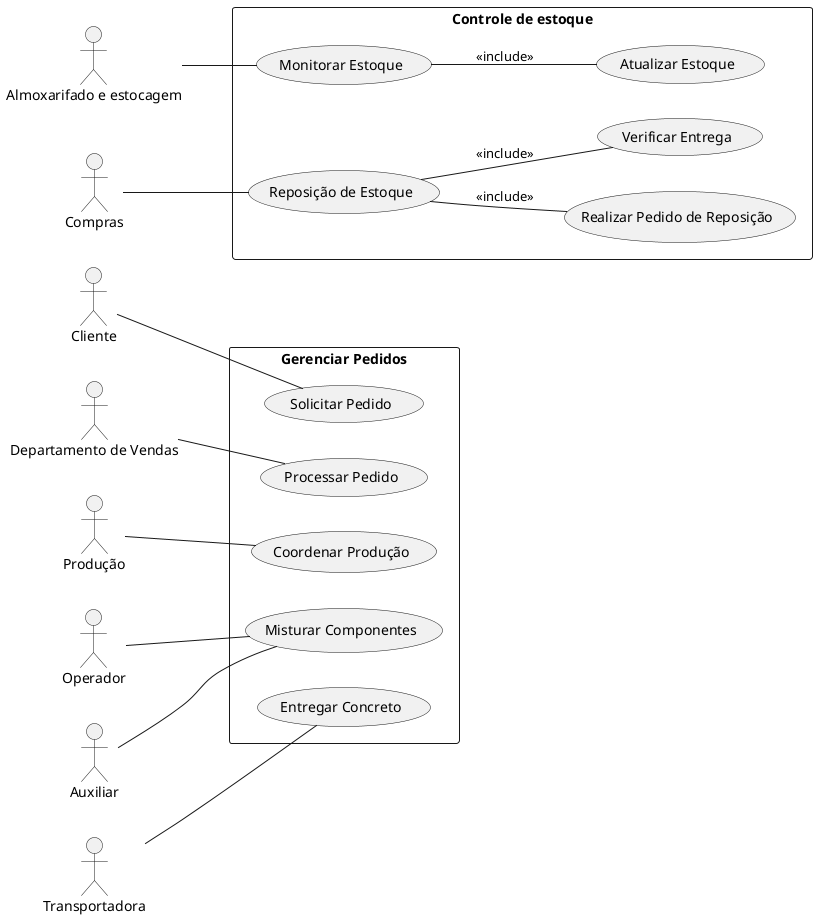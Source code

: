 @startuml
left to right direction

actor Cliente
actor "Departamento de Vendas" as Vendas
actor Produção
actor "Almoxarifado e estocagem" as Almoxarifado
actor Compras
actor Operador
actor Auxiliar
actor Transportadora

rectangle "Gerenciar Pedidos" {
  Cliente -- (Solicitar Pedido)
  Vendas -- (Processar Pedido)
  Produção -- (Coordenar Produção)
  Operador -- (Misturar Componentes)
  Auxiliar -- (Misturar Componentes)
  Transportadora -- (Entregar Concreto)
}

rectangle "Controle de estoque" {
  Almoxarifado -- (Monitorar Estoque)
  Compras -- (Reposição de Estoque)
  (Monitorar Estoque) -- (Atualizar Estoque) : <<include>>
(Reposição de Estoque) -- (Realizar Pedido de Reposição) : <<include>>
(Reposição de Estoque) -- (Verificar Entrega) : <<include>>

}


@enduml
